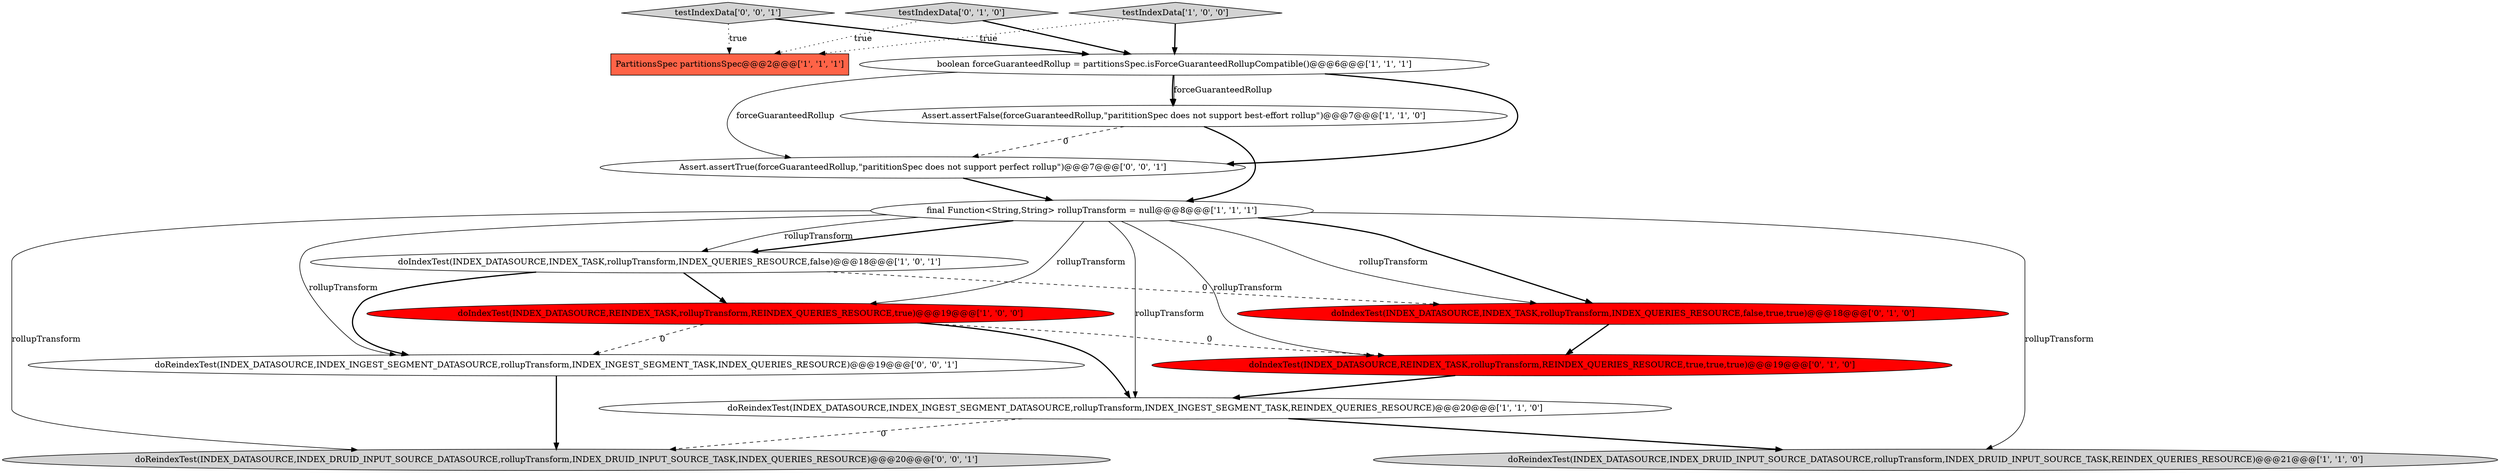 digraph {
4 [style = filled, label = "final Function<String,String> rollupTransform = null@@@8@@@['1', '1', '1']", fillcolor = white, shape = ellipse image = "AAA0AAABBB1BBB"];
8 [style = filled, label = "doIndexTest(INDEX_DATASOURCE,REINDEX_TASK,rollupTransform,REINDEX_QUERIES_RESOURCE,true)@@@19@@@['1', '0', '0']", fillcolor = red, shape = ellipse image = "AAA1AAABBB1BBB"];
13 [style = filled, label = "Assert.assertTrue(forceGuaranteedRollup,\"parititionSpec does not support perfect rollup\")@@@7@@@['0', '0', '1']", fillcolor = white, shape = ellipse image = "AAA0AAABBB3BBB"];
7 [style = filled, label = "boolean forceGuaranteedRollup = partitionsSpec.isForceGuaranteedRollupCompatible()@@@6@@@['1', '1', '1']", fillcolor = white, shape = ellipse image = "AAA0AAABBB1BBB"];
0 [style = filled, label = "doReindexTest(INDEX_DATASOURCE,INDEX_DRUID_INPUT_SOURCE_DATASOURCE,rollupTransform,INDEX_DRUID_INPUT_SOURCE_TASK,REINDEX_QUERIES_RESOURCE)@@@21@@@['1', '1', '0']", fillcolor = lightgray, shape = ellipse image = "AAA0AAABBB1BBB"];
14 [style = filled, label = "doReindexTest(INDEX_DATASOURCE,INDEX_INGEST_SEGMENT_DATASOURCE,rollupTransform,INDEX_INGEST_SEGMENT_TASK,INDEX_QUERIES_RESOURCE)@@@19@@@['0', '0', '1']", fillcolor = white, shape = ellipse image = "AAA0AAABBB3BBB"];
11 [style = filled, label = "doIndexTest(INDEX_DATASOURCE,REINDEX_TASK,rollupTransform,REINDEX_QUERIES_RESOURCE,true,true,true)@@@19@@@['0', '1', '0']", fillcolor = red, shape = ellipse image = "AAA1AAABBB2BBB"];
12 [style = filled, label = "testIndexData['0', '0', '1']", fillcolor = lightgray, shape = diamond image = "AAA0AAABBB3BBB"];
1 [style = filled, label = "PartitionsSpec partitionsSpec@@@2@@@['1', '1', '1']", fillcolor = tomato, shape = box image = "AAA0AAABBB1BBB"];
5 [style = filled, label = "doReindexTest(INDEX_DATASOURCE,INDEX_INGEST_SEGMENT_DATASOURCE,rollupTransform,INDEX_INGEST_SEGMENT_TASK,REINDEX_QUERIES_RESOURCE)@@@20@@@['1', '1', '0']", fillcolor = white, shape = ellipse image = "AAA0AAABBB1BBB"];
6 [style = filled, label = "testIndexData['1', '0', '0']", fillcolor = lightgray, shape = diamond image = "AAA0AAABBB1BBB"];
2 [style = filled, label = "doIndexTest(INDEX_DATASOURCE,INDEX_TASK,rollupTransform,INDEX_QUERIES_RESOURCE,false)@@@18@@@['1', '0', '1']", fillcolor = white, shape = ellipse image = "AAA0AAABBB1BBB"];
15 [style = filled, label = "doReindexTest(INDEX_DATASOURCE,INDEX_DRUID_INPUT_SOURCE_DATASOURCE,rollupTransform,INDEX_DRUID_INPUT_SOURCE_TASK,INDEX_QUERIES_RESOURCE)@@@20@@@['0', '0', '1']", fillcolor = lightgray, shape = ellipse image = "AAA0AAABBB3BBB"];
9 [style = filled, label = "testIndexData['0', '1', '0']", fillcolor = lightgray, shape = diamond image = "AAA0AAABBB2BBB"];
10 [style = filled, label = "doIndexTest(INDEX_DATASOURCE,INDEX_TASK,rollupTransform,INDEX_QUERIES_RESOURCE,false,true,true)@@@18@@@['0', '1', '0']", fillcolor = red, shape = ellipse image = "AAA1AAABBB2BBB"];
3 [style = filled, label = "Assert.assertFalse(forceGuaranteedRollup,\"parititionSpec does not support best-effort rollup\")@@@7@@@['1', '1', '0']", fillcolor = white, shape = ellipse image = "AAA0AAABBB1BBB"];
7->13 [style = bold, label=""];
4->10 [style = bold, label=""];
7->3 [style = solid, label="forceGuaranteedRollup"];
4->14 [style = solid, label="rollupTransform"];
6->1 [style = dotted, label="true"];
12->1 [style = dotted, label="true"];
7->13 [style = solid, label="forceGuaranteedRollup"];
4->2 [style = bold, label=""];
8->14 [style = dashed, label="0"];
9->7 [style = bold, label=""];
3->13 [style = dashed, label="0"];
3->4 [style = bold, label=""];
4->5 [style = solid, label="rollupTransform"];
12->7 [style = bold, label=""];
7->3 [style = bold, label=""];
2->10 [style = dashed, label="0"];
11->5 [style = bold, label=""];
4->10 [style = solid, label="rollupTransform"];
8->5 [style = bold, label=""];
5->0 [style = bold, label=""];
4->0 [style = solid, label="rollupTransform"];
2->14 [style = bold, label=""];
9->1 [style = dotted, label="true"];
4->15 [style = solid, label="rollupTransform"];
4->8 [style = solid, label="rollupTransform"];
14->15 [style = bold, label=""];
8->11 [style = dashed, label="0"];
6->7 [style = bold, label=""];
5->15 [style = dashed, label="0"];
4->11 [style = solid, label="rollupTransform"];
13->4 [style = bold, label=""];
4->2 [style = solid, label="rollupTransform"];
2->8 [style = bold, label=""];
10->11 [style = bold, label=""];
}
